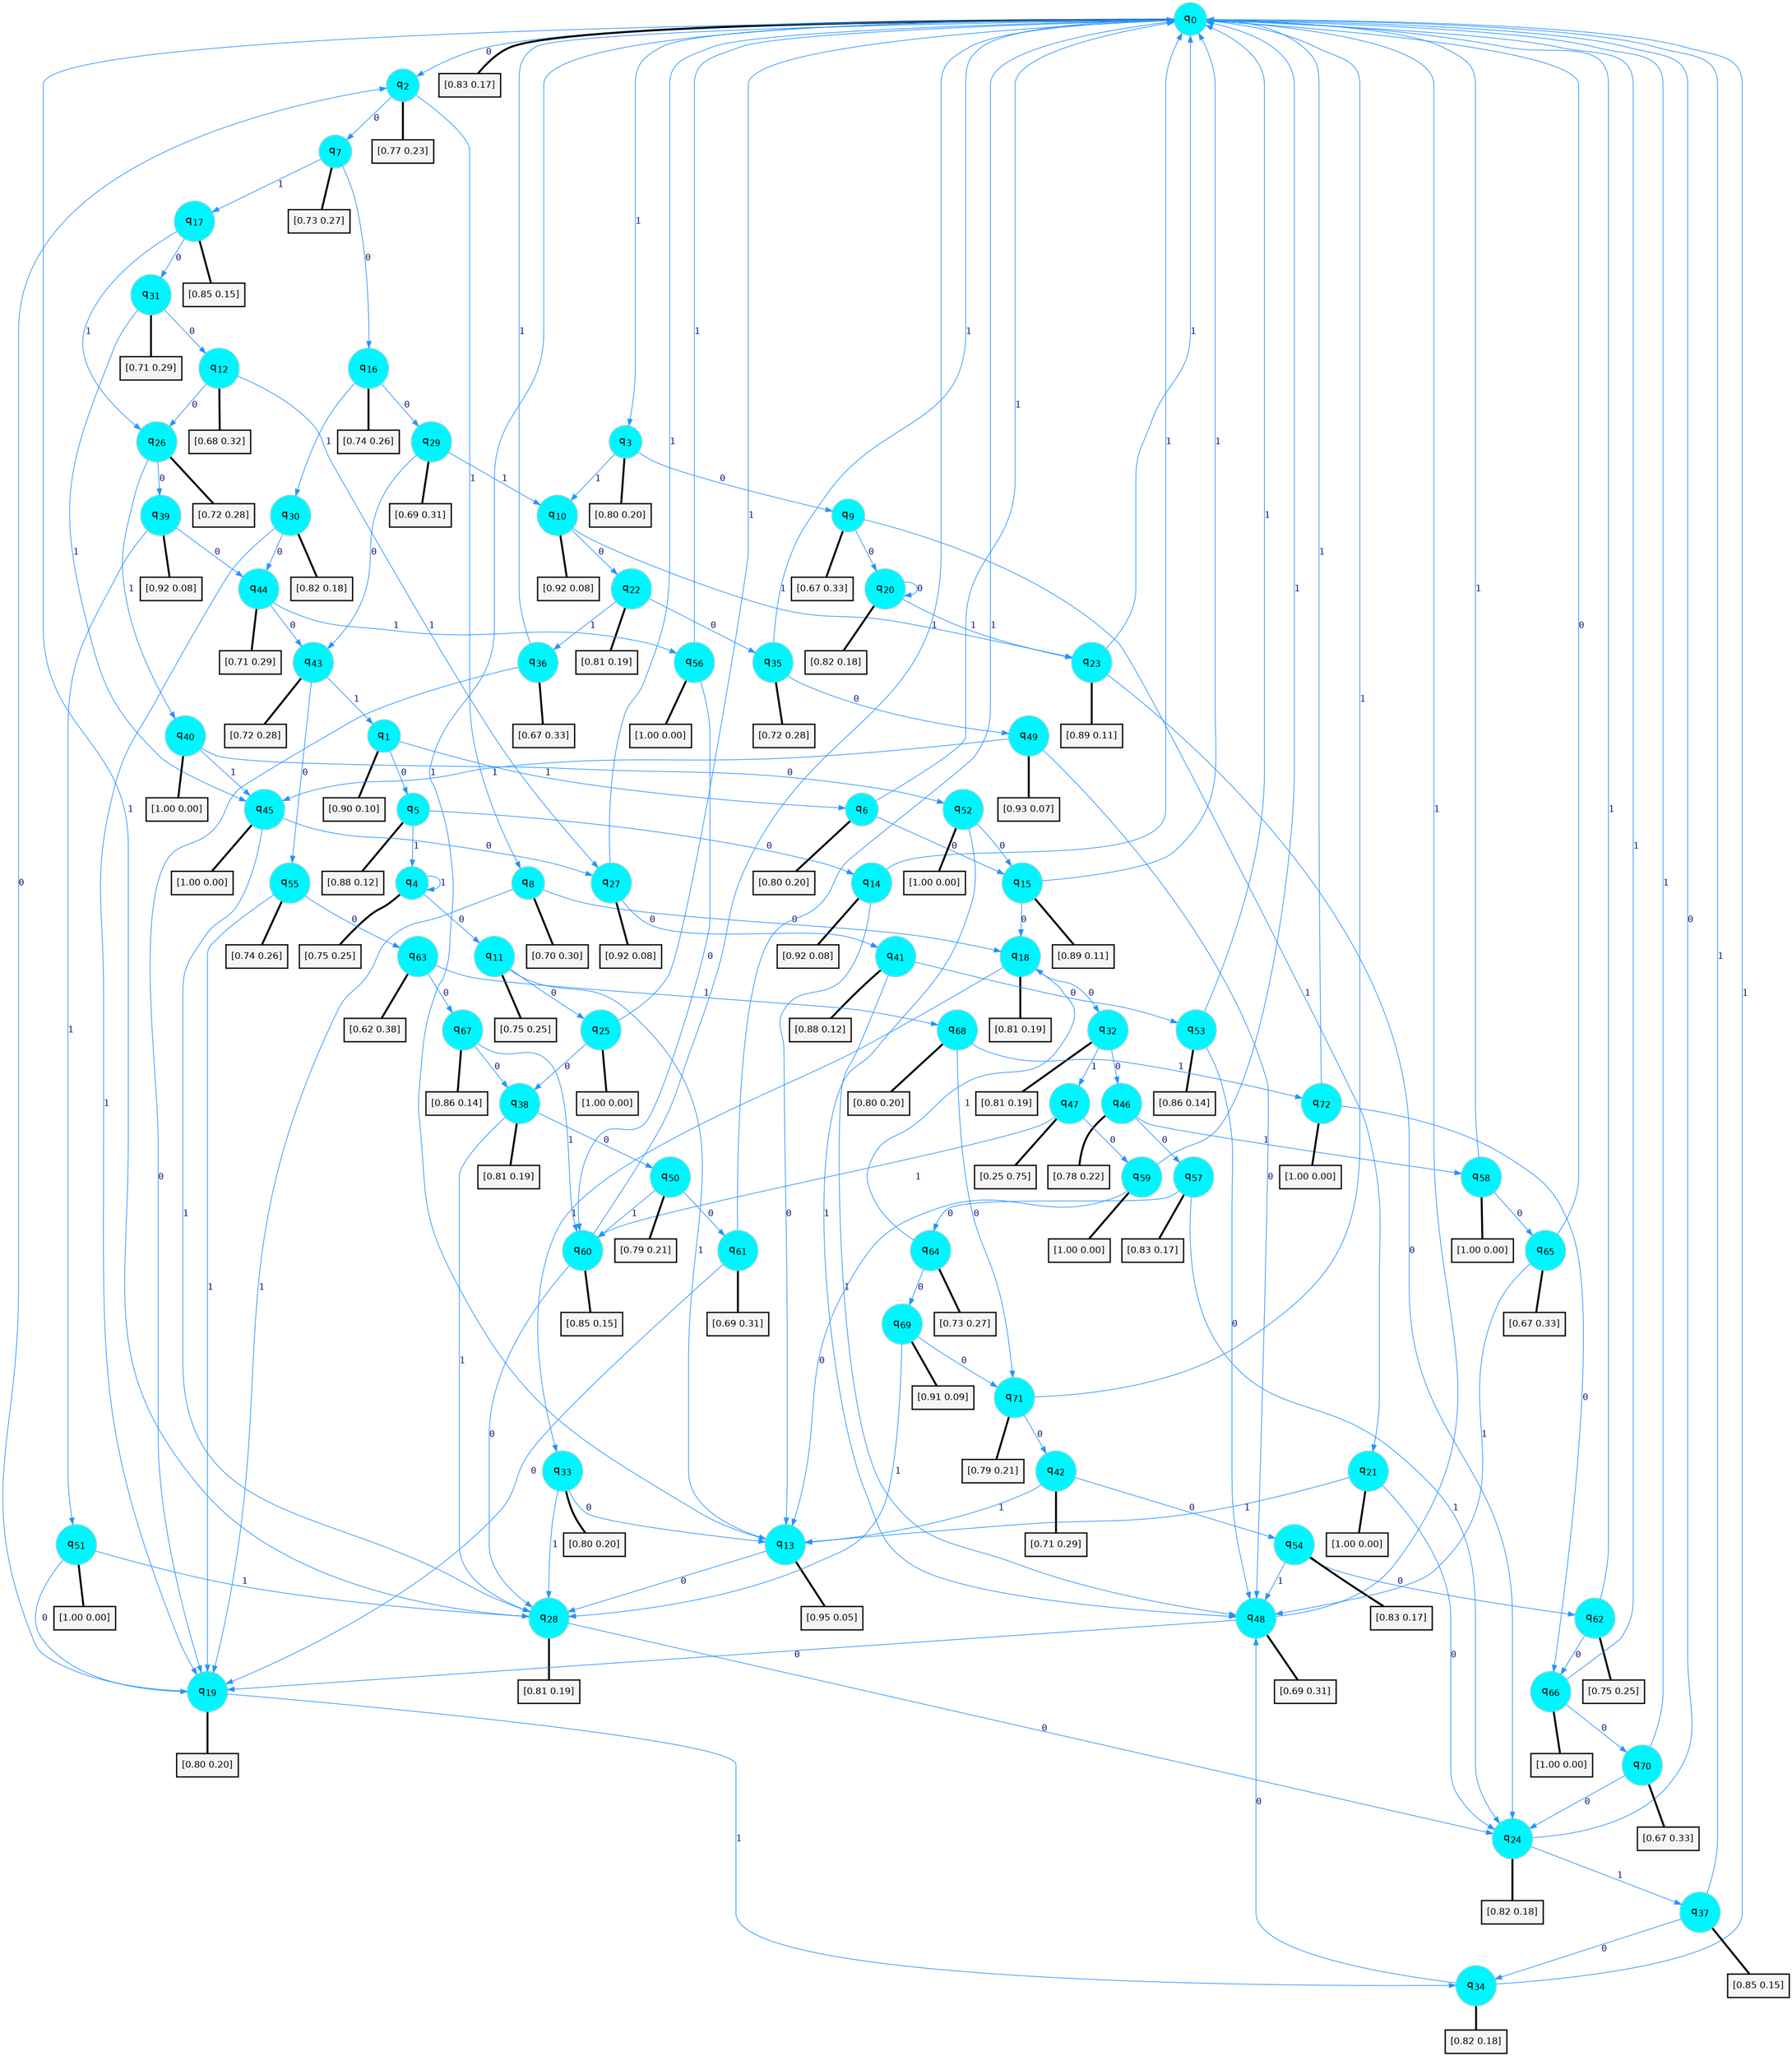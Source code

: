 digraph G {
graph [
bgcolor=transparent, dpi=300, rankdir=TD, size="40,25"];
node [
color=gray, fillcolor=turquoise1, fontcolor=black, fontname=Helvetica, fontsize=16, fontweight=bold, shape=circle, style=filled];
edge [
arrowsize=1, color=dodgerblue1, fontcolor=midnightblue, fontname=courier, fontweight=bold, penwidth=1, style=solid, weight=20];
0[label=<q<SUB>0</SUB>>];
1[label=<q<SUB>1</SUB>>];
2[label=<q<SUB>2</SUB>>];
3[label=<q<SUB>3</SUB>>];
4[label=<q<SUB>4</SUB>>];
5[label=<q<SUB>5</SUB>>];
6[label=<q<SUB>6</SUB>>];
7[label=<q<SUB>7</SUB>>];
8[label=<q<SUB>8</SUB>>];
9[label=<q<SUB>9</SUB>>];
10[label=<q<SUB>10</SUB>>];
11[label=<q<SUB>11</SUB>>];
12[label=<q<SUB>12</SUB>>];
13[label=<q<SUB>13</SUB>>];
14[label=<q<SUB>14</SUB>>];
15[label=<q<SUB>15</SUB>>];
16[label=<q<SUB>16</SUB>>];
17[label=<q<SUB>17</SUB>>];
18[label=<q<SUB>18</SUB>>];
19[label=<q<SUB>19</SUB>>];
20[label=<q<SUB>20</SUB>>];
21[label=<q<SUB>21</SUB>>];
22[label=<q<SUB>22</SUB>>];
23[label=<q<SUB>23</SUB>>];
24[label=<q<SUB>24</SUB>>];
25[label=<q<SUB>25</SUB>>];
26[label=<q<SUB>26</SUB>>];
27[label=<q<SUB>27</SUB>>];
28[label=<q<SUB>28</SUB>>];
29[label=<q<SUB>29</SUB>>];
30[label=<q<SUB>30</SUB>>];
31[label=<q<SUB>31</SUB>>];
32[label=<q<SUB>32</SUB>>];
33[label=<q<SUB>33</SUB>>];
34[label=<q<SUB>34</SUB>>];
35[label=<q<SUB>35</SUB>>];
36[label=<q<SUB>36</SUB>>];
37[label=<q<SUB>37</SUB>>];
38[label=<q<SUB>38</SUB>>];
39[label=<q<SUB>39</SUB>>];
40[label=<q<SUB>40</SUB>>];
41[label=<q<SUB>41</SUB>>];
42[label=<q<SUB>42</SUB>>];
43[label=<q<SUB>43</SUB>>];
44[label=<q<SUB>44</SUB>>];
45[label=<q<SUB>45</SUB>>];
46[label=<q<SUB>46</SUB>>];
47[label=<q<SUB>47</SUB>>];
48[label=<q<SUB>48</SUB>>];
49[label=<q<SUB>49</SUB>>];
50[label=<q<SUB>50</SUB>>];
51[label=<q<SUB>51</SUB>>];
52[label=<q<SUB>52</SUB>>];
53[label=<q<SUB>53</SUB>>];
54[label=<q<SUB>54</SUB>>];
55[label=<q<SUB>55</SUB>>];
56[label=<q<SUB>56</SUB>>];
57[label=<q<SUB>57</SUB>>];
58[label=<q<SUB>58</SUB>>];
59[label=<q<SUB>59</SUB>>];
60[label=<q<SUB>60</SUB>>];
61[label=<q<SUB>61</SUB>>];
62[label=<q<SUB>62</SUB>>];
63[label=<q<SUB>63</SUB>>];
64[label=<q<SUB>64</SUB>>];
65[label=<q<SUB>65</SUB>>];
66[label=<q<SUB>66</SUB>>];
67[label=<q<SUB>67</SUB>>];
68[label=<q<SUB>68</SUB>>];
69[label=<q<SUB>69</SUB>>];
70[label=<q<SUB>70</SUB>>];
71[label=<q<SUB>71</SUB>>];
72[label=<q<SUB>72</SUB>>];
73[label="[0.83 0.17]", shape=box,fontcolor=black, fontname=Helvetica, fontsize=14, penwidth=2, fillcolor=whitesmoke,color=black];
74[label="[0.90 0.10]", shape=box,fontcolor=black, fontname=Helvetica, fontsize=14, penwidth=2, fillcolor=whitesmoke,color=black];
75[label="[0.77 0.23]", shape=box,fontcolor=black, fontname=Helvetica, fontsize=14, penwidth=2, fillcolor=whitesmoke,color=black];
76[label="[0.80 0.20]", shape=box,fontcolor=black, fontname=Helvetica, fontsize=14, penwidth=2, fillcolor=whitesmoke,color=black];
77[label="[0.75 0.25]", shape=box,fontcolor=black, fontname=Helvetica, fontsize=14, penwidth=2, fillcolor=whitesmoke,color=black];
78[label="[0.88 0.12]", shape=box,fontcolor=black, fontname=Helvetica, fontsize=14, penwidth=2, fillcolor=whitesmoke,color=black];
79[label="[0.80 0.20]", shape=box,fontcolor=black, fontname=Helvetica, fontsize=14, penwidth=2, fillcolor=whitesmoke,color=black];
80[label="[0.73 0.27]", shape=box,fontcolor=black, fontname=Helvetica, fontsize=14, penwidth=2, fillcolor=whitesmoke,color=black];
81[label="[0.70 0.30]", shape=box,fontcolor=black, fontname=Helvetica, fontsize=14, penwidth=2, fillcolor=whitesmoke,color=black];
82[label="[0.67 0.33]", shape=box,fontcolor=black, fontname=Helvetica, fontsize=14, penwidth=2, fillcolor=whitesmoke,color=black];
83[label="[0.92 0.08]", shape=box,fontcolor=black, fontname=Helvetica, fontsize=14, penwidth=2, fillcolor=whitesmoke,color=black];
84[label="[0.75 0.25]", shape=box,fontcolor=black, fontname=Helvetica, fontsize=14, penwidth=2, fillcolor=whitesmoke,color=black];
85[label="[0.68 0.32]", shape=box,fontcolor=black, fontname=Helvetica, fontsize=14, penwidth=2, fillcolor=whitesmoke,color=black];
86[label="[0.95 0.05]", shape=box,fontcolor=black, fontname=Helvetica, fontsize=14, penwidth=2, fillcolor=whitesmoke,color=black];
87[label="[0.92 0.08]", shape=box,fontcolor=black, fontname=Helvetica, fontsize=14, penwidth=2, fillcolor=whitesmoke,color=black];
88[label="[0.89 0.11]", shape=box,fontcolor=black, fontname=Helvetica, fontsize=14, penwidth=2, fillcolor=whitesmoke,color=black];
89[label="[0.74 0.26]", shape=box,fontcolor=black, fontname=Helvetica, fontsize=14, penwidth=2, fillcolor=whitesmoke,color=black];
90[label="[0.85 0.15]", shape=box,fontcolor=black, fontname=Helvetica, fontsize=14, penwidth=2, fillcolor=whitesmoke,color=black];
91[label="[0.81 0.19]", shape=box,fontcolor=black, fontname=Helvetica, fontsize=14, penwidth=2, fillcolor=whitesmoke,color=black];
92[label="[0.80 0.20]", shape=box,fontcolor=black, fontname=Helvetica, fontsize=14, penwidth=2, fillcolor=whitesmoke,color=black];
93[label="[0.82 0.18]", shape=box,fontcolor=black, fontname=Helvetica, fontsize=14, penwidth=2, fillcolor=whitesmoke,color=black];
94[label="[1.00 0.00]", shape=box,fontcolor=black, fontname=Helvetica, fontsize=14, penwidth=2, fillcolor=whitesmoke,color=black];
95[label="[0.81 0.19]", shape=box,fontcolor=black, fontname=Helvetica, fontsize=14, penwidth=2, fillcolor=whitesmoke,color=black];
96[label="[0.89 0.11]", shape=box,fontcolor=black, fontname=Helvetica, fontsize=14, penwidth=2, fillcolor=whitesmoke,color=black];
97[label="[0.82 0.18]", shape=box,fontcolor=black, fontname=Helvetica, fontsize=14, penwidth=2, fillcolor=whitesmoke,color=black];
98[label="[1.00 0.00]", shape=box,fontcolor=black, fontname=Helvetica, fontsize=14, penwidth=2, fillcolor=whitesmoke,color=black];
99[label="[0.72 0.28]", shape=box,fontcolor=black, fontname=Helvetica, fontsize=14, penwidth=2, fillcolor=whitesmoke,color=black];
100[label="[0.92 0.08]", shape=box,fontcolor=black, fontname=Helvetica, fontsize=14, penwidth=2, fillcolor=whitesmoke,color=black];
101[label="[0.81 0.19]", shape=box,fontcolor=black, fontname=Helvetica, fontsize=14, penwidth=2, fillcolor=whitesmoke,color=black];
102[label="[0.69 0.31]", shape=box,fontcolor=black, fontname=Helvetica, fontsize=14, penwidth=2, fillcolor=whitesmoke,color=black];
103[label="[0.82 0.18]", shape=box,fontcolor=black, fontname=Helvetica, fontsize=14, penwidth=2, fillcolor=whitesmoke,color=black];
104[label="[0.71 0.29]", shape=box,fontcolor=black, fontname=Helvetica, fontsize=14, penwidth=2, fillcolor=whitesmoke,color=black];
105[label="[0.81 0.19]", shape=box,fontcolor=black, fontname=Helvetica, fontsize=14, penwidth=2, fillcolor=whitesmoke,color=black];
106[label="[0.80 0.20]", shape=box,fontcolor=black, fontname=Helvetica, fontsize=14, penwidth=2, fillcolor=whitesmoke,color=black];
107[label="[0.82 0.18]", shape=box,fontcolor=black, fontname=Helvetica, fontsize=14, penwidth=2, fillcolor=whitesmoke,color=black];
108[label="[0.72 0.28]", shape=box,fontcolor=black, fontname=Helvetica, fontsize=14, penwidth=2, fillcolor=whitesmoke,color=black];
109[label="[0.67 0.33]", shape=box,fontcolor=black, fontname=Helvetica, fontsize=14, penwidth=2, fillcolor=whitesmoke,color=black];
110[label="[0.85 0.15]", shape=box,fontcolor=black, fontname=Helvetica, fontsize=14, penwidth=2, fillcolor=whitesmoke,color=black];
111[label="[0.81 0.19]", shape=box,fontcolor=black, fontname=Helvetica, fontsize=14, penwidth=2, fillcolor=whitesmoke,color=black];
112[label="[0.92 0.08]", shape=box,fontcolor=black, fontname=Helvetica, fontsize=14, penwidth=2, fillcolor=whitesmoke,color=black];
113[label="[1.00 0.00]", shape=box,fontcolor=black, fontname=Helvetica, fontsize=14, penwidth=2, fillcolor=whitesmoke,color=black];
114[label="[0.88 0.12]", shape=box,fontcolor=black, fontname=Helvetica, fontsize=14, penwidth=2, fillcolor=whitesmoke,color=black];
115[label="[0.71 0.29]", shape=box,fontcolor=black, fontname=Helvetica, fontsize=14, penwidth=2, fillcolor=whitesmoke,color=black];
116[label="[0.72 0.28]", shape=box,fontcolor=black, fontname=Helvetica, fontsize=14, penwidth=2, fillcolor=whitesmoke,color=black];
117[label="[0.71 0.29]", shape=box,fontcolor=black, fontname=Helvetica, fontsize=14, penwidth=2, fillcolor=whitesmoke,color=black];
118[label="[1.00 0.00]", shape=box,fontcolor=black, fontname=Helvetica, fontsize=14, penwidth=2, fillcolor=whitesmoke,color=black];
119[label="[0.78 0.22]", shape=box,fontcolor=black, fontname=Helvetica, fontsize=14, penwidth=2, fillcolor=whitesmoke,color=black];
120[label="[0.25 0.75]", shape=box,fontcolor=black, fontname=Helvetica, fontsize=14, penwidth=2, fillcolor=whitesmoke,color=black];
121[label="[0.69 0.31]", shape=box,fontcolor=black, fontname=Helvetica, fontsize=14, penwidth=2, fillcolor=whitesmoke,color=black];
122[label="[0.93 0.07]", shape=box,fontcolor=black, fontname=Helvetica, fontsize=14, penwidth=2, fillcolor=whitesmoke,color=black];
123[label="[0.79 0.21]", shape=box,fontcolor=black, fontname=Helvetica, fontsize=14, penwidth=2, fillcolor=whitesmoke,color=black];
124[label="[1.00 0.00]", shape=box,fontcolor=black, fontname=Helvetica, fontsize=14, penwidth=2, fillcolor=whitesmoke,color=black];
125[label="[1.00 0.00]", shape=box,fontcolor=black, fontname=Helvetica, fontsize=14, penwidth=2, fillcolor=whitesmoke,color=black];
126[label="[0.86 0.14]", shape=box,fontcolor=black, fontname=Helvetica, fontsize=14, penwidth=2, fillcolor=whitesmoke,color=black];
127[label="[0.83 0.17]", shape=box,fontcolor=black, fontname=Helvetica, fontsize=14, penwidth=2, fillcolor=whitesmoke,color=black];
128[label="[0.74 0.26]", shape=box,fontcolor=black, fontname=Helvetica, fontsize=14, penwidth=2, fillcolor=whitesmoke,color=black];
129[label="[1.00 0.00]", shape=box,fontcolor=black, fontname=Helvetica, fontsize=14, penwidth=2, fillcolor=whitesmoke,color=black];
130[label="[0.83 0.17]", shape=box,fontcolor=black, fontname=Helvetica, fontsize=14, penwidth=2, fillcolor=whitesmoke,color=black];
131[label="[1.00 0.00]", shape=box,fontcolor=black, fontname=Helvetica, fontsize=14, penwidth=2, fillcolor=whitesmoke,color=black];
132[label="[1.00 0.00]", shape=box,fontcolor=black, fontname=Helvetica, fontsize=14, penwidth=2, fillcolor=whitesmoke,color=black];
133[label="[0.85 0.15]", shape=box,fontcolor=black, fontname=Helvetica, fontsize=14, penwidth=2, fillcolor=whitesmoke,color=black];
134[label="[0.69 0.31]", shape=box,fontcolor=black, fontname=Helvetica, fontsize=14, penwidth=2, fillcolor=whitesmoke,color=black];
135[label="[0.75 0.25]", shape=box,fontcolor=black, fontname=Helvetica, fontsize=14, penwidth=2, fillcolor=whitesmoke,color=black];
136[label="[0.62 0.38]", shape=box,fontcolor=black, fontname=Helvetica, fontsize=14, penwidth=2, fillcolor=whitesmoke,color=black];
137[label="[0.73 0.27]", shape=box,fontcolor=black, fontname=Helvetica, fontsize=14, penwidth=2, fillcolor=whitesmoke,color=black];
138[label="[0.67 0.33]", shape=box,fontcolor=black, fontname=Helvetica, fontsize=14, penwidth=2, fillcolor=whitesmoke,color=black];
139[label="[1.00 0.00]", shape=box,fontcolor=black, fontname=Helvetica, fontsize=14, penwidth=2, fillcolor=whitesmoke,color=black];
140[label="[0.86 0.14]", shape=box,fontcolor=black, fontname=Helvetica, fontsize=14, penwidth=2, fillcolor=whitesmoke,color=black];
141[label="[0.80 0.20]", shape=box,fontcolor=black, fontname=Helvetica, fontsize=14, penwidth=2, fillcolor=whitesmoke,color=black];
142[label="[0.91 0.09]", shape=box,fontcolor=black, fontname=Helvetica, fontsize=14, penwidth=2, fillcolor=whitesmoke,color=black];
143[label="[0.67 0.33]", shape=box,fontcolor=black, fontname=Helvetica, fontsize=14, penwidth=2, fillcolor=whitesmoke,color=black];
144[label="[0.79 0.21]", shape=box,fontcolor=black, fontname=Helvetica, fontsize=14, penwidth=2, fillcolor=whitesmoke,color=black];
145[label="[1.00 0.00]", shape=box,fontcolor=black, fontname=Helvetica, fontsize=14, penwidth=2, fillcolor=whitesmoke,color=black];
0->2 [label=0];
0->3 [label=1];
0->73 [arrowhead=none, penwidth=3,color=black];
1->5 [label=0];
1->6 [label=1];
1->74 [arrowhead=none, penwidth=3,color=black];
2->7 [label=0];
2->8 [label=1];
2->75 [arrowhead=none, penwidth=3,color=black];
3->9 [label=0];
3->10 [label=1];
3->76 [arrowhead=none, penwidth=3,color=black];
4->11 [label=0];
4->4 [label=1];
4->77 [arrowhead=none, penwidth=3,color=black];
5->14 [label=0];
5->4 [label=1];
5->78 [arrowhead=none, penwidth=3,color=black];
6->15 [label=0];
6->0 [label=1];
6->79 [arrowhead=none, penwidth=3,color=black];
7->16 [label=0];
7->17 [label=1];
7->80 [arrowhead=none, penwidth=3,color=black];
8->18 [label=0];
8->19 [label=1];
8->81 [arrowhead=none, penwidth=3,color=black];
9->20 [label=0];
9->21 [label=1];
9->82 [arrowhead=none, penwidth=3,color=black];
10->22 [label=0];
10->23 [label=1];
10->83 [arrowhead=none, penwidth=3,color=black];
11->25 [label=0];
11->13 [label=1];
11->84 [arrowhead=none, penwidth=3,color=black];
12->26 [label=0];
12->27 [label=1];
12->85 [arrowhead=none, penwidth=3,color=black];
13->28 [label=0];
13->0 [label=1];
13->86 [arrowhead=none, penwidth=3,color=black];
14->13 [label=0];
14->0 [label=1];
14->87 [arrowhead=none, penwidth=3,color=black];
15->18 [label=0];
15->0 [label=1];
15->88 [arrowhead=none, penwidth=3,color=black];
16->29 [label=0];
16->30 [label=1];
16->89 [arrowhead=none, penwidth=3,color=black];
17->31 [label=0];
17->26 [label=1];
17->90 [arrowhead=none, penwidth=3,color=black];
18->32 [label=0];
18->33 [label=1];
18->91 [arrowhead=none, penwidth=3,color=black];
19->2 [label=0];
19->34 [label=1];
19->92 [arrowhead=none, penwidth=3,color=black];
20->20 [label=0];
20->23 [label=1];
20->93 [arrowhead=none, penwidth=3,color=black];
21->24 [label=0];
21->13 [label=1];
21->94 [arrowhead=none, penwidth=3,color=black];
22->35 [label=0];
22->36 [label=1];
22->95 [arrowhead=none, penwidth=3,color=black];
23->24 [label=0];
23->0 [label=1];
23->96 [arrowhead=none, penwidth=3,color=black];
24->0 [label=0];
24->37 [label=1];
24->97 [arrowhead=none, penwidth=3,color=black];
25->38 [label=0];
25->0 [label=1];
25->98 [arrowhead=none, penwidth=3,color=black];
26->39 [label=0];
26->40 [label=1];
26->99 [arrowhead=none, penwidth=3,color=black];
27->41 [label=0];
27->0 [label=1];
27->100 [arrowhead=none, penwidth=3,color=black];
28->24 [label=0];
28->0 [label=1];
28->101 [arrowhead=none, penwidth=3,color=black];
29->43 [label=0];
29->10 [label=1];
29->102 [arrowhead=none, penwidth=3,color=black];
30->44 [label=0];
30->19 [label=1];
30->103 [arrowhead=none, penwidth=3,color=black];
31->12 [label=0];
31->45 [label=1];
31->104 [arrowhead=none, penwidth=3,color=black];
32->46 [label=0];
32->47 [label=1];
32->105 [arrowhead=none, penwidth=3,color=black];
33->13 [label=0];
33->28 [label=1];
33->106 [arrowhead=none, penwidth=3,color=black];
34->48 [label=0];
34->0 [label=1];
34->107 [arrowhead=none, penwidth=3,color=black];
35->49 [label=0];
35->0 [label=1];
35->108 [arrowhead=none, penwidth=3,color=black];
36->19 [label=0];
36->0 [label=1];
36->109 [arrowhead=none, penwidth=3,color=black];
37->34 [label=0];
37->0 [label=1];
37->110 [arrowhead=none, penwidth=3,color=black];
38->50 [label=0];
38->28 [label=1];
38->111 [arrowhead=none, penwidth=3,color=black];
39->44 [label=0];
39->51 [label=1];
39->112 [arrowhead=none, penwidth=3,color=black];
40->52 [label=0];
40->45 [label=1];
40->113 [arrowhead=none, penwidth=3,color=black];
41->53 [label=0];
41->48 [label=1];
41->114 [arrowhead=none, penwidth=3,color=black];
42->54 [label=0];
42->13 [label=1];
42->115 [arrowhead=none, penwidth=3,color=black];
43->55 [label=0];
43->1 [label=1];
43->116 [arrowhead=none, penwidth=3,color=black];
44->43 [label=0];
44->56 [label=1];
44->117 [arrowhead=none, penwidth=3,color=black];
45->27 [label=0];
45->28 [label=1];
45->118 [arrowhead=none, penwidth=3,color=black];
46->57 [label=0];
46->58 [label=1];
46->119 [arrowhead=none, penwidth=3,color=black];
47->59 [label=0];
47->60 [label=1];
47->120 [arrowhead=none, penwidth=3,color=black];
48->19 [label=0];
48->0 [label=1];
48->121 [arrowhead=none, penwidth=3,color=black];
49->48 [label=0];
49->45 [label=1];
49->122 [arrowhead=none, penwidth=3,color=black];
50->61 [label=0];
50->60 [label=1];
50->123 [arrowhead=none, penwidth=3,color=black];
51->19 [label=0];
51->28 [label=1];
51->124 [arrowhead=none, penwidth=3,color=black];
52->15 [label=0];
52->48 [label=1];
52->125 [arrowhead=none, penwidth=3,color=black];
53->48 [label=0];
53->0 [label=1];
53->126 [arrowhead=none, penwidth=3,color=black];
54->62 [label=0];
54->48 [label=1];
54->127 [arrowhead=none, penwidth=3,color=black];
55->63 [label=0];
55->19 [label=1];
55->128 [arrowhead=none, penwidth=3,color=black];
56->60 [label=0];
56->0 [label=1];
56->129 [arrowhead=none, penwidth=3,color=black];
57->64 [label=0];
57->24 [label=1];
57->130 [arrowhead=none, penwidth=3,color=black];
58->65 [label=0];
58->0 [label=1];
58->131 [arrowhead=none, penwidth=3,color=black];
59->13 [label=0];
59->0 [label=1];
59->132 [arrowhead=none, penwidth=3,color=black];
60->28 [label=0];
60->0 [label=1];
60->133 [arrowhead=none, penwidth=3,color=black];
61->19 [label=0];
61->0 [label=1];
61->134 [arrowhead=none, penwidth=3,color=black];
62->66 [label=0];
62->0 [label=1];
62->135 [arrowhead=none, penwidth=3,color=black];
63->67 [label=0];
63->68 [label=1];
63->136 [arrowhead=none, penwidth=3,color=black];
64->69 [label=0];
64->18 [label=1];
64->137 [arrowhead=none, penwidth=3,color=black];
65->0 [label=0];
65->48 [label=1];
65->138 [arrowhead=none, penwidth=3,color=black];
66->70 [label=0];
66->0 [label=1];
66->139 [arrowhead=none, penwidth=3,color=black];
67->38 [label=0];
67->60 [label=1];
67->140 [arrowhead=none, penwidth=3,color=black];
68->71 [label=0];
68->72 [label=1];
68->141 [arrowhead=none, penwidth=3,color=black];
69->71 [label=0];
69->28 [label=1];
69->142 [arrowhead=none, penwidth=3,color=black];
70->24 [label=0];
70->0 [label=1];
70->143 [arrowhead=none, penwidth=3,color=black];
71->42 [label=0];
71->0 [label=1];
71->144 [arrowhead=none, penwidth=3,color=black];
72->66 [label=0];
72->0 [label=1];
72->145 [arrowhead=none, penwidth=3,color=black];
}
